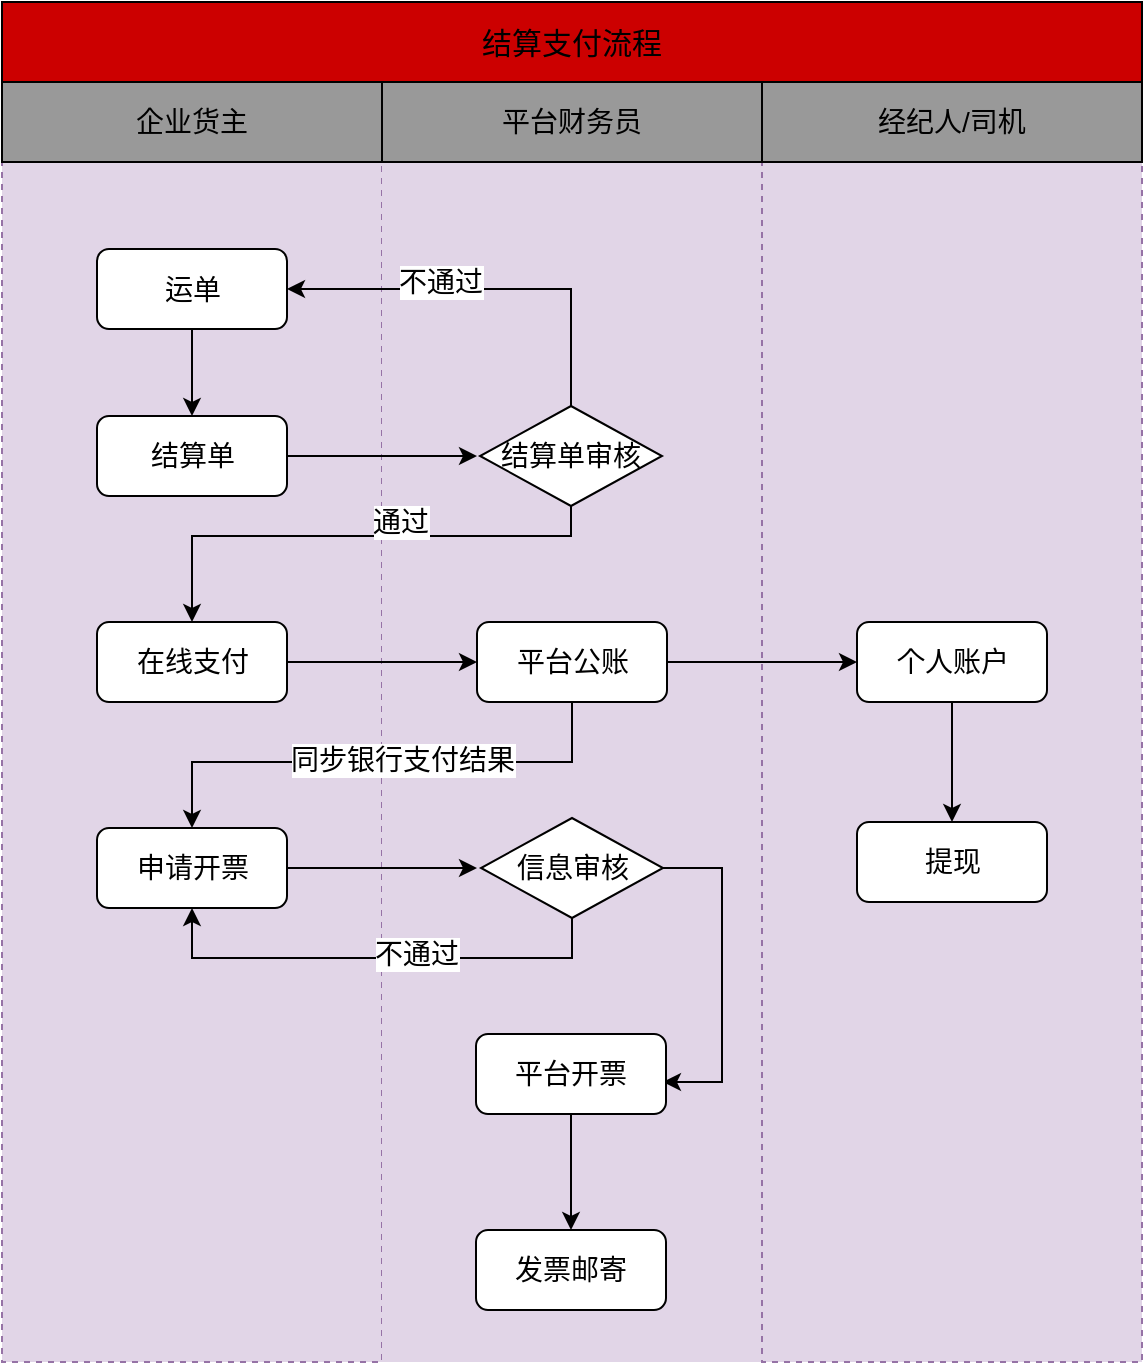 <mxfile version="12.3.8" type="github" pages="1">
  <diagram id="WnAKHo4Y28c4Se3l6WRv" name="第 1 页">
    <mxGraphModel dx="854" dy="478" grid="1" gridSize="10" guides="1" tooltips="1" connect="1" arrows="1" fold="1" page="1" pageScale="1" pageWidth="827" pageHeight="1169" math="0" shadow="0">
      <root>
        <mxCell id="0"/>
        <mxCell id="1" parent="0"/>
        <mxCell id="Ra1Ot_p0R3nydMWMHYjl-52" value="" style="rounded=0;whiteSpace=wrap;html=1;fontSize=14;fillColor=#e1d5e7;strokeColor=#9673a6;dashed=1;" vertex="1" parent="1">
          <mxGeometry x="80" y="120" width="190" height="600" as="geometry"/>
        </mxCell>
        <mxCell id="Ra1Ot_p0R3nydMWMHYjl-53" value="" style="rounded=0;whiteSpace=wrap;html=1;fontSize=14;fillColor=#e1d5e7;strokeColor=none;dashed=1;shadow=0;glass=0;" vertex="1" parent="1">
          <mxGeometry x="270" y="120" width="190" height="600" as="geometry"/>
        </mxCell>
        <mxCell id="Ra1Ot_p0R3nydMWMHYjl-54" value="" style="rounded=0;whiteSpace=wrap;html=1;fontSize=14;fillColor=#e1d5e7;strokeColor=#9673a6;dashed=1;" vertex="1" parent="1">
          <mxGeometry x="460" y="120" width="190" height="600" as="geometry"/>
        </mxCell>
        <mxCell id="Ra1Ot_p0R3nydMWMHYjl-1" value="结算支付流程" style="rounded=0;whiteSpace=wrap;html=1;fontSize=15;align=center;fillColor=#CC0000;" vertex="1" parent="1">
          <mxGeometry x="80" y="40" width="570" height="40" as="geometry"/>
        </mxCell>
        <mxCell id="Ra1Ot_p0R3nydMWMHYjl-2" value="企业货主" style="rounded=0;whiteSpace=wrap;html=1;fontSize=14;fillColor=#999999;" vertex="1" parent="1">
          <mxGeometry x="80" y="80" width="190" height="40" as="geometry"/>
        </mxCell>
        <mxCell id="Ra1Ot_p0R3nydMWMHYjl-5" value="平台财务员" style="rounded=0;whiteSpace=wrap;html=1;fontSize=14;fillColor=#999999;" vertex="1" parent="1">
          <mxGeometry x="270" y="80" width="190" height="40" as="geometry"/>
        </mxCell>
        <mxCell id="Ra1Ot_p0R3nydMWMHYjl-6" value="经纪人/司机" style="rounded=0;whiteSpace=wrap;html=1;fontSize=14;fillColor=#999999;" vertex="1" parent="1">
          <mxGeometry x="460" y="80" width="190" height="40" as="geometry"/>
        </mxCell>
        <mxCell id="Ra1Ot_p0R3nydMWMHYjl-9" value="" style="edgeStyle=orthogonalEdgeStyle;rounded=0;orthogonalLoop=1;jettySize=auto;html=1;fontSize=14;" edge="1" parent="1" source="Ra1Ot_p0R3nydMWMHYjl-7">
          <mxGeometry relative="1" as="geometry">
            <mxPoint x="317.5" y="267" as="targetPoint"/>
          </mxGeometry>
        </mxCell>
        <mxCell id="Ra1Ot_p0R3nydMWMHYjl-7" value="结算单" style="rounded=1;whiteSpace=wrap;html=1;fontSize=14;align=center;" vertex="1" parent="1">
          <mxGeometry x="127.5" y="247" width="95" height="40" as="geometry"/>
        </mxCell>
        <mxCell id="Ra1Ot_p0R3nydMWMHYjl-15" style="edgeStyle=orthogonalEdgeStyle;rounded=0;orthogonalLoop=1;jettySize=auto;html=1;entryX=0.5;entryY=0;entryDx=0;entryDy=0;fontSize=14;" edge="1" parent="1" source="Ra1Ot_p0R3nydMWMHYjl-10" target="Ra1Ot_p0R3nydMWMHYjl-14">
          <mxGeometry relative="1" as="geometry">
            <Array as="points">
              <mxPoint x="365" y="307"/>
              <mxPoint x="175" y="307"/>
            </Array>
          </mxGeometry>
        </mxCell>
        <mxCell id="Ra1Ot_p0R3nydMWMHYjl-23" value="通过" style="text;html=1;align=center;verticalAlign=middle;resizable=0;points=[];;labelBackgroundColor=#ffffff;fontSize=14;" vertex="1" connectable="0" parent="Ra1Ot_p0R3nydMWMHYjl-15">
          <mxGeometry x="-0.208" y="3" relative="1" as="geometry">
            <mxPoint x="-2.5" y="-10" as="offset"/>
          </mxGeometry>
        </mxCell>
        <mxCell id="Ra1Ot_p0R3nydMWMHYjl-20" value="" style="edgeStyle=orthogonalEdgeStyle;rounded=0;orthogonalLoop=1;jettySize=auto;html=1;fontSize=14;entryX=1;entryY=0.5;entryDx=0;entryDy=0;" edge="1" parent="1" source="Ra1Ot_p0R3nydMWMHYjl-10" target="Ra1Ot_p0R3nydMWMHYjl-17">
          <mxGeometry relative="1" as="geometry">
            <mxPoint x="364.5" y="162" as="targetPoint"/>
            <Array as="points">
              <mxPoint x="365" y="184"/>
            </Array>
          </mxGeometry>
        </mxCell>
        <mxCell id="Ra1Ot_p0R3nydMWMHYjl-24" value="不通过" style="text;html=1;align=center;verticalAlign=middle;resizable=0;points=[];;labelBackgroundColor=#ffffff;fontSize=14;" vertex="1" connectable="0" parent="Ra1Ot_p0R3nydMWMHYjl-20">
          <mxGeometry x="0.181" y="3" relative="1" as="geometry">
            <mxPoint x="-5.5" y="-7" as="offset"/>
          </mxGeometry>
        </mxCell>
        <mxCell id="Ra1Ot_p0R3nydMWMHYjl-10" value="结算单审核" style="rhombus;whiteSpace=wrap;html=1;glass=0;comic=0;fontSize=14;align=center;" vertex="1" parent="1">
          <mxGeometry x="319" y="242" width="91" height="50" as="geometry"/>
        </mxCell>
        <mxCell id="Ra1Ot_p0R3nydMWMHYjl-26" value="" style="edgeStyle=orthogonalEdgeStyle;rounded=0;orthogonalLoop=1;jettySize=auto;html=1;fontSize=14;" edge="1" parent="1" source="Ra1Ot_p0R3nydMWMHYjl-14" target="Ra1Ot_p0R3nydMWMHYjl-25">
          <mxGeometry relative="1" as="geometry"/>
        </mxCell>
        <mxCell id="Ra1Ot_p0R3nydMWMHYjl-14" value="在线支付" style="rounded=1;whiteSpace=wrap;html=1;fontSize=14;align=center;" vertex="1" parent="1">
          <mxGeometry x="127.5" y="350" width="95" height="40" as="geometry"/>
        </mxCell>
        <mxCell id="Ra1Ot_p0R3nydMWMHYjl-29" value="" style="edgeStyle=orthogonalEdgeStyle;rounded=0;orthogonalLoop=1;jettySize=auto;html=1;fontSize=14;" edge="1" parent="1" source="Ra1Ot_p0R3nydMWMHYjl-25" target="Ra1Ot_p0R3nydMWMHYjl-28">
          <mxGeometry relative="1" as="geometry"/>
        </mxCell>
        <mxCell id="Ra1Ot_p0R3nydMWMHYjl-33" value="" style="edgeStyle=orthogonalEdgeStyle;rounded=0;orthogonalLoop=1;jettySize=auto;html=1;fontSize=14;" edge="1" parent="1" source="Ra1Ot_p0R3nydMWMHYjl-25" target="Ra1Ot_p0R3nydMWMHYjl-32">
          <mxGeometry relative="1" as="geometry">
            <Array as="points">
              <mxPoint x="365" y="420"/>
              <mxPoint x="175" y="420"/>
            </Array>
          </mxGeometry>
        </mxCell>
        <mxCell id="Ra1Ot_p0R3nydMWMHYjl-35" value="同步银行支付结果" style="text;html=1;align=center;verticalAlign=middle;resizable=0;points=[];;labelBackgroundColor=#ffffff;fontSize=14;" vertex="1" connectable="0" parent="Ra1Ot_p0R3nydMWMHYjl-33">
          <mxGeometry x="-0.091" y="-1" relative="1" as="geometry">
            <mxPoint as="offset"/>
          </mxGeometry>
        </mxCell>
        <mxCell id="Ra1Ot_p0R3nydMWMHYjl-25" value="平台公账" style="rounded=1;whiteSpace=wrap;html=1;fontSize=14;align=center;" vertex="1" parent="1">
          <mxGeometry x="317.5" y="350" width="95" height="40" as="geometry"/>
        </mxCell>
        <mxCell id="Ra1Ot_p0R3nydMWMHYjl-37" value="" style="edgeStyle=orthogonalEdgeStyle;rounded=0;orthogonalLoop=1;jettySize=auto;html=1;fontSize=14;" edge="1" parent="1" source="Ra1Ot_p0R3nydMWMHYjl-32">
          <mxGeometry relative="1" as="geometry">
            <mxPoint x="317.5" y="473" as="targetPoint"/>
          </mxGeometry>
        </mxCell>
        <mxCell id="Ra1Ot_p0R3nydMWMHYjl-32" value="申请开票" style="rounded=1;whiteSpace=wrap;html=1;fontSize=14;align=center;" vertex="1" parent="1">
          <mxGeometry x="127.5" y="453" width="95" height="40" as="geometry"/>
        </mxCell>
        <mxCell id="Ra1Ot_p0R3nydMWMHYjl-31" value="" style="edgeStyle=orthogonalEdgeStyle;rounded=0;orthogonalLoop=1;jettySize=auto;html=1;fontSize=14;" edge="1" parent="1" source="Ra1Ot_p0R3nydMWMHYjl-28" target="Ra1Ot_p0R3nydMWMHYjl-30">
          <mxGeometry relative="1" as="geometry"/>
        </mxCell>
        <mxCell id="Ra1Ot_p0R3nydMWMHYjl-28" value="个人账户" style="rounded=1;whiteSpace=wrap;html=1;fontSize=14;align=center;" vertex="1" parent="1">
          <mxGeometry x="507.5" y="350" width="95" height="40" as="geometry"/>
        </mxCell>
        <mxCell id="Ra1Ot_p0R3nydMWMHYjl-30" value="提现" style="rounded=1;whiteSpace=wrap;html=1;fontSize=14;align=center;" vertex="1" parent="1">
          <mxGeometry x="507.5" y="450" width="95" height="40" as="geometry"/>
        </mxCell>
        <mxCell id="Ra1Ot_p0R3nydMWMHYjl-18" value="" style="edgeStyle=orthogonalEdgeStyle;rounded=0;orthogonalLoop=1;jettySize=auto;html=1;fontSize=14;" edge="1" parent="1" source="Ra1Ot_p0R3nydMWMHYjl-17" target="Ra1Ot_p0R3nydMWMHYjl-7">
          <mxGeometry relative="1" as="geometry"/>
        </mxCell>
        <mxCell id="Ra1Ot_p0R3nydMWMHYjl-17" value="运单" style="rounded=1;whiteSpace=wrap;html=1;fontSize=14;align=center;" vertex="1" parent="1">
          <mxGeometry x="127.5" y="163.5" width="95" height="40" as="geometry"/>
        </mxCell>
        <mxCell id="Ra1Ot_p0R3nydMWMHYjl-44" value="" style="edgeStyle=orthogonalEdgeStyle;rounded=0;orthogonalLoop=1;jettySize=auto;html=1;fontSize=14;entryX=0.5;entryY=1;entryDx=0;entryDy=0;" edge="1" parent="1" source="Ra1Ot_p0R3nydMWMHYjl-40" target="Ra1Ot_p0R3nydMWMHYjl-32">
          <mxGeometry relative="1" as="geometry">
            <mxPoint x="365" y="578" as="targetPoint"/>
            <Array as="points">
              <mxPoint x="365" y="518"/>
              <mxPoint x="175" y="518"/>
            </Array>
          </mxGeometry>
        </mxCell>
        <mxCell id="Ra1Ot_p0R3nydMWMHYjl-46" value="不通过" style="text;html=1;align=center;verticalAlign=middle;resizable=0;points=[];;labelBackgroundColor=#ffffff;fontSize=14;" vertex="1" connectable="0" parent="Ra1Ot_p0R3nydMWMHYjl-44">
          <mxGeometry x="-0.166" y="-2" relative="1" as="geometry">
            <mxPoint as="offset"/>
          </mxGeometry>
        </mxCell>
        <mxCell id="Ra1Ot_p0R3nydMWMHYjl-49" style="edgeStyle=orthogonalEdgeStyle;rounded=0;orthogonalLoop=1;jettySize=auto;html=1;fontSize=14;entryX=0.984;entryY=0.6;entryDx=0;entryDy=0;entryPerimeter=0;" edge="1" parent="1" source="Ra1Ot_p0R3nydMWMHYjl-40" target="Ra1Ot_p0R3nydMWMHYjl-48">
          <mxGeometry relative="1" as="geometry">
            <mxPoint x="420" y="580" as="targetPoint"/>
            <Array as="points">
              <mxPoint x="440" y="473"/>
              <mxPoint x="440" y="580"/>
            </Array>
          </mxGeometry>
        </mxCell>
        <mxCell id="Ra1Ot_p0R3nydMWMHYjl-40" value="信息审核" style="rhombus;whiteSpace=wrap;html=1;glass=0;comic=0;fontSize=14;align=center;" vertex="1" parent="1">
          <mxGeometry x="319.5" y="448" width="91" height="50" as="geometry"/>
        </mxCell>
        <mxCell id="Ra1Ot_p0R3nydMWMHYjl-51" value="" style="edgeStyle=orthogonalEdgeStyle;rounded=0;orthogonalLoop=1;jettySize=auto;html=1;fontSize=14;" edge="1" parent="1" source="Ra1Ot_p0R3nydMWMHYjl-48" target="Ra1Ot_p0R3nydMWMHYjl-50">
          <mxGeometry relative="1" as="geometry"/>
        </mxCell>
        <mxCell id="Ra1Ot_p0R3nydMWMHYjl-48" value="平台开票" style="rounded=1;whiteSpace=wrap;html=1;fontSize=14;align=center;" vertex="1" parent="1">
          <mxGeometry x="317" y="556" width="95" height="40" as="geometry"/>
        </mxCell>
        <mxCell id="Ra1Ot_p0R3nydMWMHYjl-50" value="发票邮寄" style="rounded=1;whiteSpace=wrap;html=1;fontSize=14;align=center;" vertex="1" parent="1">
          <mxGeometry x="317" y="654" width="95" height="40" as="geometry"/>
        </mxCell>
      </root>
    </mxGraphModel>
  </diagram>
</mxfile>
